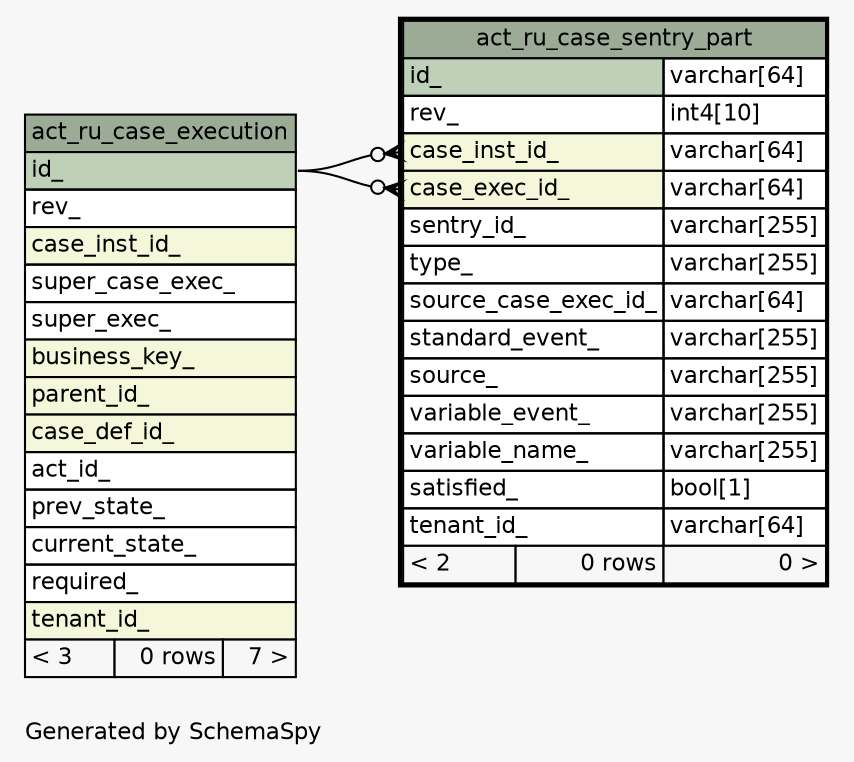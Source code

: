 // dot 2.43.0 on Linux 5.13.0-1017-azure
// SchemaSpy rev Unknown
digraph "oneDegreeRelationshipsDiagram" {
  graph [
    rankdir="RL"
    bgcolor="#f7f7f7"
    label="\nGenerated by SchemaSpy"
    labeljust="l"
    nodesep="0.18"
    ranksep="0.46"
    fontname="Helvetica"
    fontsize="11"
  ];
  node [
    fontname="Helvetica"
    fontsize="11"
    shape="plaintext"
  ];
  edge [
    arrowsize="0.8"
  ];
  "act_ru_case_sentry_part":"case_exec_id_":w -> "act_ru_case_execution":"id_":e [arrowhead=none dir=back arrowtail=crowodot];
  "act_ru_case_sentry_part":"case_inst_id_":w -> "act_ru_case_execution":"id_":e [arrowhead=none dir=back arrowtail=crowodot];
  "act_ru_case_execution" [
    label=<
    <TABLE BORDER="0" CELLBORDER="1" CELLSPACING="0" BGCOLOR="#ffffff">
      <TR><TD COLSPAN="3" BGCOLOR="#9bab96" ALIGN="CENTER">act_ru_case_execution</TD></TR>
      <TR><TD PORT="id_" COLSPAN="3" BGCOLOR="#bed1b8" ALIGN="LEFT">id_</TD></TR>
      <TR><TD PORT="rev_" COLSPAN="3" ALIGN="LEFT">rev_</TD></TR>
      <TR><TD PORT="case_inst_id_" COLSPAN="3" BGCOLOR="#f4f7da" ALIGN="LEFT">case_inst_id_</TD></TR>
      <TR><TD PORT="super_case_exec_" COLSPAN="3" ALIGN="LEFT">super_case_exec_</TD></TR>
      <TR><TD PORT="super_exec_" COLSPAN="3" ALIGN="LEFT">super_exec_</TD></TR>
      <TR><TD PORT="business_key_" COLSPAN="3" BGCOLOR="#f4f7da" ALIGN="LEFT">business_key_</TD></TR>
      <TR><TD PORT="parent_id_" COLSPAN="3" BGCOLOR="#f4f7da" ALIGN="LEFT">parent_id_</TD></TR>
      <TR><TD PORT="case_def_id_" COLSPAN="3" BGCOLOR="#f4f7da" ALIGN="LEFT">case_def_id_</TD></TR>
      <TR><TD PORT="act_id_" COLSPAN="3" ALIGN="LEFT">act_id_</TD></TR>
      <TR><TD PORT="prev_state_" COLSPAN="3" ALIGN="LEFT">prev_state_</TD></TR>
      <TR><TD PORT="current_state_" COLSPAN="3" ALIGN="LEFT">current_state_</TD></TR>
      <TR><TD PORT="required_" COLSPAN="3" ALIGN="LEFT">required_</TD></TR>
      <TR><TD PORT="tenant_id_" COLSPAN="3" BGCOLOR="#f4f7da" ALIGN="LEFT">tenant_id_</TD></TR>
      <TR><TD ALIGN="LEFT" BGCOLOR="#f7f7f7">&lt; 3</TD><TD ALIGN="RIGHT" BGCOLOR="#f7f7f7">0 rows</TD><TD ALIGN="RIGHT" BGCOLOR="#f7f7f7">7 &gt;</TD></TR>
    </TABLE>>
    URL="act_ru_case_execution.html"
    tooltip="act_ru_case_execution"
  ];
  "act_ru_case_sentry_part" [
    label=<
    <TABLE BORDER="2" CELLBORDER="1" CELLSPACING="0" BGCOLOR="#ffffff">
      <TR><TD COLSPAN="3" BGCOLOR="#9bab96" ALIGN="CENTER">act_ru_case_sentry_part</TD></TR>
      <TR><TD PORT="id_" COLSPAN="2" BGCOLOR="#bed1b8" ALIGN="LEFT">id_</TD><TD PORT="id_.type" ALIGN="LEFT">varchar[64]</TD></TR>
      <TR><TD PORT="rev_" COLSPAN="2" ALIGN="LEFT">rev_</TD><TD PORT="rev_.type" ALIGN="LEFT">int4[10]</TD></TR>
      <TR><TD PORT="case_inst_id_" COLSPAN="2" BGCOLOR="#f4f7da" ALIGN="LEFT">case_inst_id_</TD><TD PORT="case_inst_id_.type" ALIGN="LEFT">varchar[64]</TD></TR>
      <TR><TD PORT="case_exec_id_" COLSPAN="2" BGCOLOR="#f4f7da" ALIGN="LEFT">case_exec_id_</TD><TD PORT="case_exec_id_.type" ALIGN="LEFT">varchar[64]</TD></TR>
      <TR><TD PORT="sentry_id_" COLSPAN="2" ALIGN="LEFT">sentry_id_</TD><TD PORT="sentry_id_.type" ALIGN="LEFT">varchar[255]</TD></TR>
      <TR><TD PORT="type_" COLSPAN="2" ALIGN="LEFT">type_</TD><TD PORT="type_.type" ALIGN="LEFT">varchar[255]</TD></TR>
      <TR><TD PORT="source_case_exec_id_" COLSPAN="2" ALIGN="LEFT">source_case_exec_id_</TD><TD PORT="source_case_exec_id_.type" ALIGN="LEFT">varchar[64]</TD></TR>
      <TR><TD PORT="standard_event_" COLSPAN="2" ALIGN="LEFT">standard_event_</TD><TD PORT="standard_event_.type" ALIGN="LEFT">varchar[255]</TD></TR>
      <TR><TD PORT="source_" COLSPAN="2" ALIGN="LEFT">source_</TD><TD PORT="source_.type" ALIGN="LEFT">varchar[255]</TD></TR>
      <TR><TD PORT="variable_event_" COLSPAN="2" ALIGN="LEFT">variable_event_</TD><TD PORT="variable_event_.type" ALIGN="LEFT">varchar[255]</TD></TR>
      <TR><TD PORT="variable_name_" COLSPAN="2" ALIGN="LEFT">variable_name_</TD><TD PORT="variable_name_.type" ALIGN="LEFT">varchar[255]</TD></TR>
      <TR><TD PORT="satisfied_" COLSPAN="2" ALIGN="LEFT">satisfied_</TD><TD PORT="satisfied_.type" ALIGN="LEFT">bool[1]</TD></TR>
      <TR><TD PORT="tenant_id_" COLSPAN="2" ALIGN="LEFT">tenant_id_</TD><TD PORT="tenant_id_.type" ALIGN="LEFT">varchar[64]</TD></TR>
      <TR><TD ALIGN="LEFT" BGCOLOR="#f7f7f7">&lt; 2</TD><TD ALIGN="RIGHT" BGCOLOR="#f7f7f7">0 rows</TD><TD ALIGN="RIGHT" BGCOLOR="#f7f7f7">0 &gt;</TD></TR>
    </TABLE>>
    URL="act_ru_case_sentry_part.html"
    tooltip="act_ru_case_sentry_part"
  ];
}
